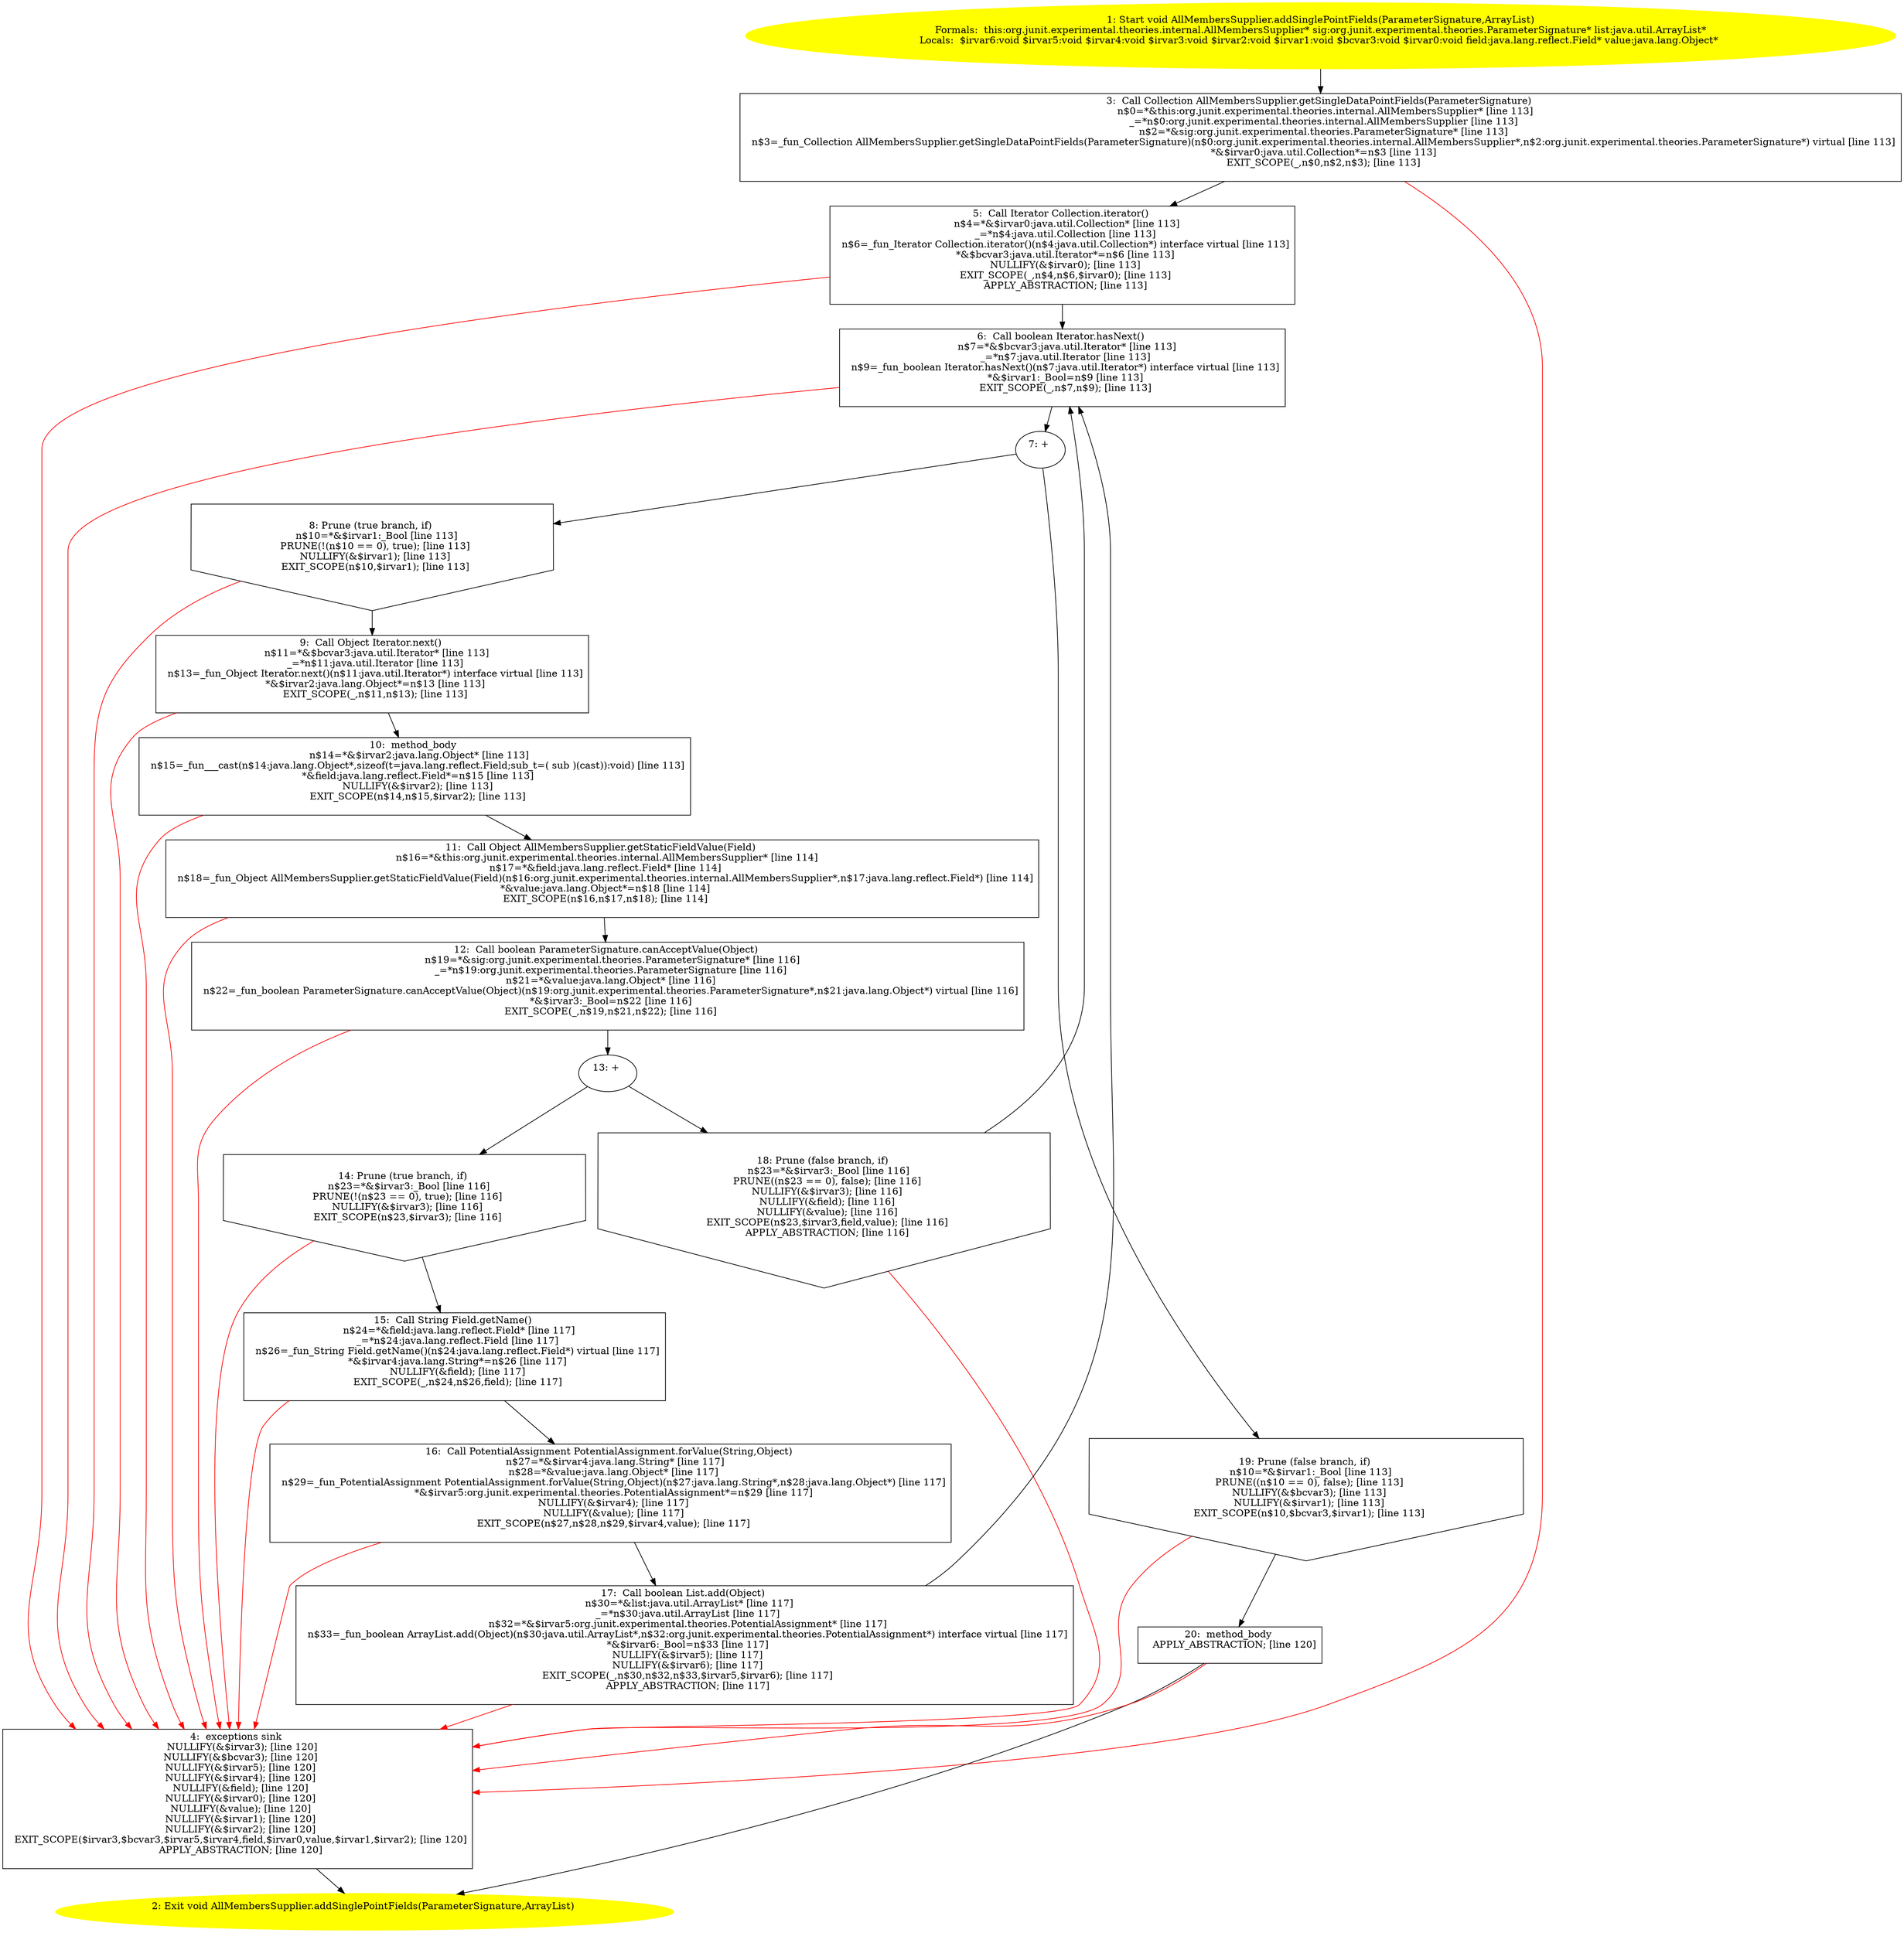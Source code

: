 /* @generated */
digraph cfg {
"org.junit.experimental.theories.internal.AllMembersSupplier.addSinglePointFields(org.junit.experimen.43338fc0d1160f3df9403c824c0962ba_1" [label="1: Start void AllMembersSupplier.addSinglePointFields(ParameterSignature,ArrayList)\nFormals:  this:org.junit.experimental.theories.internal.AllMembersSupplier* sig:org.junit.experimental.theories.ParameterSignature* list:java.util.ArrayList*\nLocals:  $irvar6:void $irvar5:void $irvar4:void $irvar3:void $irvar2:void $irvar1:void $bcvar3:void $irvar0:void field:java.lang.reflect.Field* value:java.lang.Object* \n  " color=yellow style=filled]
	

	 "org.junit.experimental.theories.internal.AllMembersSupplier.addSinglePointFields(org.junit.experimen.43338fc0d1160f3df9403c824c0962ba_1" -> "org.junit.experimental.theories.internal.AllMembersSupplier.addSinglePointFields(org.junit.experimen.43338fc0d1160f3df9403c824c0962ba_3" ;
"org.junit.experimental.theories.internal.AllMembersSupplier.addSinglePointFields(org.junit.experimen.43338fc0d1160f3df9403c824c0962ba_2" [label="2: Exit void AllMembersSupplier.addSinglePointFields(ParameterSignature,ArrayList) \n  " color=yellow style=filled]
	

"org.junit.experimental.theories.internal.AllMembersSupplier.addSinglePointFields(org.junit.experimen.43338fc0d1160f3df9403c824c0962ba_3" [label="3:  Call Collection AllMembersSupplier.getSingleDataPointFields(ParameterSignature) \n   n$0=*&this:org.junit.experimental.theories.internal.AllMembersSupplier* [line 113]\n  _=*n$0:org.junit.experimental.theories.internal.AllMembersSupplier [line 113]\n  n$2=*&sig:org.junit.experimental.theories.ParameterSignature* [line 113]\n  n$3=_fun_Collection AllMembersSupplier.getSingleDataPointFields(ParameterSignature)(n$0:org.junit.experimental.theories.internal.AllMembersSupplier*,n$2:org.junit.experimental.theories.ParameterSignature*) virtual [line 113]\n  *&$irvar0:java.util.Collection*=n$3 [line 113]\n  EXIT_SCOPE(_,n$0,n$2,n$3); [line 113]\n " shape="box"]
	

	 "org.junit.experimental.theories.internal.AllMembersSupplier.addSinglePointFields(org.junit.experimen.43338fc0d1160f3df9403c824c0962ba_3" -> "org.junit.experimental.theories.internal.AllMembersSupplier.addSinglePointFields(org.junit.experimen.43338fc0d1160f3df9403c824c0962ba_5" ;
	 "org.junit.experimental.theories.internal.AllMembersSupplier.addSinglePointFields(org.junit.experimen.43338fc0d1160f3df9403c824c0962ba_3" -> "org.junit.experimental.theories.internal.AllMembersSupplier.addSinglePointFields(org.junit.experimen.43338fc0d1160f3df9403c824c0962ba_4" [color="red" ];
"org.junit.experimental.theories.internal.AllMembersSupplier.addSinglePointFields(org.junit.experimen.43338fc0d1160f3df9403c824c0962ba_4" [label="4:  exceptions sink \n   NULLIFY(&$irvar3); [line 120]\n  NULLIFY(&$bcvar3); [line 120]\n  NULLIFY(&$irvar5); [line 120]\n  NULLIFY(&$irvar4); [line 120]\n  NULLIFY(&field); [line 120]\n  NULLIFY(&$irvar0); [line 120]\n  NULLIFY(&value); [line 120]\n  NULLIFY(&$irvar1); [line 120]\n  NULLIFY(&$irvar2); [line 120]\n  EXIT_SCOPE($irvar3,$bcvar3,$irvar5,$irvar4,field,$irvar0,value,$irvar1,$irvar2); [line 120]\n  APPLY_ABSTRACTION; [line 120]\n " shape="box"]
	

	 "org.junit.experimental.theories.internal.AllMembersSupplier.addSinglePointFields(org.junit.experimen.43338fc0d1160f3df9403c824c0962ba_4" -> "org.junit.experimental.theories.internal.AllMembersSupplier.addSinglePointFields(org.junit.experimen.43338fc0d1160f3df9403c824c0962ba_2" ;
"org.junit.experimental.theories.internal.AllMembersSupplier.addSinglePointFields(org.junit.experimen.43338fc0d1160f3df9403c824c0962ba_5" [label="5:  Call Iterator Collection.iterator() \n   n$4=*&$irvar0:java.util.Collection* [line 113]\n  _=*n$4:java.util.Collection [line 113]\n  n$6=_fun_Iterator Collection.iterator()(n$4:java.util.Collection*) interface virtual [line 113]\n  *&$bcvar3:java.util.Iterator*=n$6 [line 113]\n  NULLIFY(&$irvar0); [line 113]\n  EXIT_SCOPE(_,n$4,n$6,$irvar0); [line 113]\n  APPLY_ABSTRACTION; [line 113]\n " shape="box"]
	

	 "org.junit.experimental.theories.internal.AllMembersSupplier.addSinglePointFields(org.junit.experimen.43338fc0d1160f3df9403c824c0962ba_5" -> "org.junit.experimental.theories.internal.AllMembersSupplier.addSinglePointFields(org.junit.experimen.43338fc0d1160f3df9403c824c0962ba_6" ;
	 "org.junit.experimental.theories.internal.AllMembersSupplier.addSinglePointFields(org.junit.experimen.43338fc0d1160f3df9403c824c0962ba_5" -> "org.junit.experimental.theories.internal.AllMembersSupplier.addSinglePointFields(org.junit.experimen.43338fc0d1160f3df9403c824c0962ba_4" [color="red" ];
"org.junit.experimental.theories.internal.AllMembersSupplier.addSinglePointFields(org.junit.experimen.43338fc0d1160f3df9403c824c0962ba_6" [label="6:  Call boolean Iterator.hasNext() \n   n$7=*&$bcvar3:java.util.Iterator* [line 113]\n  _=*n$7:java.util.Iterator [line 113]\n  n$9=_fun_boolean Iterator.hasNext()(n$7:java.util.Iterator*) interface virtual [line 113]\n  *&$irvar1:_Bool=n$9 [line 113]\n  EXIT_SCOPE(_,n$7,n$9); [line 113]\n " shape="box"]
	

	 "org.junit.experimental.theories.internal.AllMembersSupplier.addSinglePointFields(org.junit.experimen.43338fc0d1160f3df9403c824c0962ba_6" -> "org.junit.experimental.theories.internal.AllMembersSupplier.addSinglePointFields(org.junit.experimen.43338fc0d1160f3df9403c824c0962ba_7" ;
	 "org.junit.experimental.theories.internal.AllMembersSupplier.addSinglePointFields(org.junit.experimen.43338fc0d1160f3df9403c824c0962ba_6" -> "org.junit.experimental.theories.internal.AllMembersSupplier.addSinglePointFields(org.junit.experimen.43338fc0d1160f3df9403c824c0962ba_4" [color="red" ];
"org.junit.experimental.theories.internal.AllMembersSupplier.addSinglePointFields(org.junit.experimen.43338fc0d1160f3df9403c824c0962ba_7" [label="7: + \n  " ]
	

	 "org.junit.experimental.theories.internal.AllMembersSupplier.addSinglePointFields(org.junit.experimen.43338fc0d1160f3df9403c824c0962ba_7" -> "org.junit.experimental.theories.internal.AllMembersSupplier.addSinglePointFields(org.junit.experimen.43338fc0d1160f3df9403c824c0962ba_8" ;
	 "org.junit.experimental.theories.internal.AllMembersSupplier.addSinglePointFields(org.junit.experimen.43338fc0d1160f3df9403c824c0962ba_7" -> "org.junit.experimental.theories.internal.AllMembersSupplier.addSinglePointFields(org.junit.experimen.43338fc0d1160f3df9403c824c0962ba_19" ;
"org.junit.experimental.theories.internal.AllMembersSupplier.addSinglePointFields(org.junit.experimen.43338fc0d1160f3df9403c824c0962ba_8" [label="8: Prune (true branch, if) \n   n$10=*&$irvar1:_Bool [line 113]\n  PRUNE(!(n$10 == 0), true); [line 113]\n  NULLIFY(&$irvar1); [line 113]\n  EXIT_SCOPE(n$10,$irvar1); [line 113]\n " shape="invhouse"]
	

	 "org.junit.experimental.theories.internal.AllMembersSupplier.addSinglePointFields(org.junit.experimen.43338fc0d1160f3df9403c824c0962ba_8" -> "org.junit.experimental.theories.internal.AllMembersSupplier.addSinglePointFields(org.junit.experimen.43338fc0d1160f3df9403c824c0962ba_9" ;
	 "org.junit.experimental.theories.internal.AllMembersSupplier.addSinglePointFields(org.junit.experimen.43338fc0d1160f3df9403c824c0962ba_8" -> "org.junit.experimental.theories.internal.AllMembersSupplier.addSinglePointFields(org.junit.experimen.43338fc0d1160f3df9403c824c0962ba_4" [color="red" ];
"org.junit.experimental.theories.internal.AllMembersSupplier.addSinglePointFields(org.junit.experimen.43338fc0d1160f3df9403c824c0962ba_9" [label="9:  Call Object Iterator.next() \n   n$11=*&$bcvar3:java.util.Iterator* [line 113]\n  _=*n$11:java.util.Iterator [line 113]\n  n$13=_fun_Object Iterator.next()(n$11:java.util.Iterator*) interface virtual [line 113]\n  *&$irvar2:java.lang.Object*=n$13 [line 113]\n  EXIT_SCOPE(_,n$11,n$13); [line 113]\n " shape="box"]
	

	 "org.junit.experimental.theories.internal.AllMembersSupplier.addSinglePointFields(org.junit.experimen.43338fc0d1160f3df9403c824c0962ba_9" -> "org.junit.experimental.theories.internal.AllMembersSupplier.addSinglePointFields(org.junit.experimen.43338fc0d1160f3df9403c824c0962ba_10" ;
	 "org.junit.experimental.theories.internal.AllMembersSupplier.addSinglePointFields(org.junit.experimen.43338fc0d1160f3df9403c824c0962ba_9" -> "org.junit.experimental.theories.internal.AllMembersSupplier.addSinglePointFields(org.junit.experimen.43338fc0d1160f3df9403c824c0962ba_4" [color="red" ];
"org.junit.experimental.theories.internal.AllMembersSupplier.addSinglePointFields(org.junit.experimen.43338fc0d1160f3df9403c824c0962ba_10" [label="10:  method_body \n   n$14=*&$irvar2:java.lang.Object* [line 113]\n  n$15=_fun___cast(n$14:java.lang.Object*,sizeof(t=java.lang.reflect.Field;sub_t=( sub )(cast)):void) [line 113]\n  *&field:java.lang.reflect.Field*=n$15 [line 113]\n  NULLIFY(&$irvar2); [line 113]\n  EXIT_SCOPE(n$14,n$15,$irvar2); [line 113]\n " shape="box"]
	

	 "org.junit.experimental.theories.internal.AllMembersSupplier.addSinglePointFields(org.junit.experimen.43338fc0d1160f3df9403c824c0962ba_10" -> "org.junit.experimental.theories.internal.AllMembersSupplier.addSinglePointFields(org.junit.experimen.43338fc0d1160f3df9403c824c0962ba_11" ;
	 "org.junit.experimental.theories.internal.AllMembersSupplier.addSinglePointFields(org.junit.experimen.43338fc0d1160f3df9403c824c0962ba_10" -> "org.junit.experimental.theories.internal.AllMembersSupplier.addSinglePointFields(org.junit.experimen.43338fc0d1160f3df9403c824c0962ba_4" [color="red" ];
"org.junit.experimental.theories.internal.AllMembersSupplier.addSinglePointFields(org.junit.experimen.43338fc0d1160f3df9403c824c0962ba_11" [label="11:  Call Object AllMembersSupplier.getStaticFieldValue(Field) \n   n$16=*&this:org.junit.experimental.theories.internal.AllMembersSupplier* [line 114]\n  n$17=*&field:java.lang.reflect.Field* [line 114]\n  n$18=_fun_Object AllMembersSupplier.getStaticFieldValue(Field)(n$16:org.junit.experimental.theories.internal.AllMembersSupplier*,n$17:java.lang.reflect.Field*) [line 114]\n  *&value:java.lang.Object*=n$18 [line 114]\n  EXIT_SCOPE(n$16,n$17,n$18); [line 114]\n " shape="box"]
	

	 "org.junit.experimental.theories.internal.AllMembersSupplier.addSinglePointFields(org.junit.experimen.43338fc0d1160f3df9403c824c0962ba_11" -> "org.junit.experimental.theories.internal.AllMembersSupplier.addSinglePointFields(org.junit.experimen.43338fc0d1160f3df9403c824c0962ba_12" ;
	 "org.junit.experimental.theories.internal.AllMembersSupplier.addSinglePointFields(org.junit.experimen.43338fc0d1160f3df9403c824c0962ba_11" -> "org.junit.experimental.theories.internal.AllMembersSupplier.addSinglePointFields(org.junit.experimen.43338fc0d1160f3df9403c824c0962ba_4" [color="red" ];
"org.junit.experimental.theories.internal.AllMembersSupplier.addSinglePointFields(org.junit.experimen.43338fc0d1160f3df9403c824c0962ba_12" [label="12:  Call boolean ParameterSignature.canAcceptValue(Object) \n   n$19=*&sig:org.junit.experimental.theories.ParameterSignature* [line 116]\n  _=*n$19:org.junit.experimental.theories.ParameterSignature [line 116]\n  n$21=*&value:java.lang.Object* [line 116]\n  n$22=_fun_boolean ParameterSignature.canAcceptValue(Object)(n$19:org.junit.experimental.theories.ParameterSignature*,n$21:java.lang.Object*) virtual [line 116]\n  *&$irvar3:_Bool=n$22 [line 116]\n  EXIT_SCOPE(_,n$19,n$21,n$22); [line 116]\n " shape="box"]
	

	 "org.junit.experimental.theories.internal.AllMembersSupplier.addSinglePointFields(org.junit.experimen.43338fc0d1160f3df9403c824c0962ba_12" -> "org.junit.experimental.theories.internal.AllMembersSupplier.addSinglePointFields(org.junit.experimen.43338fc0d1160f3df9403c824c0962ba_13" ;
	 "org.junit.experimental.theories.internal.AllMembersSupplier.addSinglePointFields(org.junit.experimen.43338fc0d1160f3df9403c824c0962ba_12" -> "org.junit.experimental.theories.internal.AllMembersSupplier.addSinglePointFields(org.junit.experimen.43338fc0d1160f3df9403c824c0962ba_4" [color="red" ];
"org.junit.experimental.theories.internal.AllMembersSupplier.addSinglePointFields(org.junit.experimen.43338fc0d1160f3df9403c824c0962ba_13" [label="13: + \n  " ]
	

	 "org.junit.experimental.theories.internal.AllMembersSupplier.addSinglePointFields(org.junit.experimen.43338fc0d1160f3df9403c824c0962ba_13" -> "org.junit.experimental.theories.internal.AllMembersSupplier.addSinglePointFields(org.junit.experimen.43338fc0d1160f3df9403c824c0962ba_14" ;
	 "org.junit.experimental.theories.internal.AllMembersSupplier.addSinglePointFields(org.junit.experimen.43338fc0d1160f3df9403c824c0962ba_13" -> "org.junit.experimental.theories.internal.AllMembersSupplier.addSinglePointFields(org.junit.experimen.43338fc0d1160f3df9403c824c0962ba_18" ;
"org.junit.experimental.theories.internal.AllMembersSupplier.addSinglePointFields(org.junit.experimen.43338fc0d1160f3df9403c824c0962ba_14" [label="14: Prune (true branch, if) \n   n$23=*&$irvar3:_Bool [line 116]\n  PRUNE(!(n$23 == 0), true); [line 116]\n  NULLIFY(&$irvar3); [line 116]\n  EXIT_SCOPE(n$23,$irvar3); [line 116]\n " shape="invhouse"]
	

	 "org.junit.experimental.theories.internal.AllMembersSupplier.addSinglePointFields(org.junit.experimen.43338fc0d1160f3df9403c824c0962ba_14" -> "org.junit.experimental.theories.internal.AllMembersSupplier.addSinglePointFields(org.junit.experimen.43338fc0d1160f3df9403c824c0962ba_15" ;
	 "org.junit.experimental.theories.internal.AllMembersSupplier.addSinglePointFields(org.junit.experimen.43338fc0d1160f3df9403c824c0962ba_14" -> "org.junit.experimental.theories.internal.AllMembersSupplier.addSinglePointFields(org.junit.experimen.43338fc0d1160f3df9403c824c0962ba_4" [color="red" ];
"org.junit.experimental.theories.internal.AllMembersSupplier.addSinglePointFields(org.junit.experimen.43338fc0d1160f3df9403c824c0962ba_15" [label="15:  Call String Field.getName() \n   n$24=*&field:java.lang.reflect.Field* [line 117]\n  _=*n$24:java.lang.reflect.Field [line 117]\n  n$26=_fun_String Field.getName()(n$24:java.lang.reflect.Field*) virtual [line 117]\n  *&$irvar4:java.lang.String*=n$26 [line 117]\n  NULLIFY(&field); [line 117]\n  EXIT_SCOPE(_,n$24,n$26,field); [line 117]\n " shape="box"]
	

	 "org.junit.experimental.theories.internal.AllMembersSupplier.addSinglePointFields(org.junit.experimen.43338fc0d1160f3df9403c824c0962ba_15" -> "org.junit.experimental.theories.internal.AllMembersSupplier.addSinglePointFields(org.junit.experimen.43338fc0d1160f3df9403c824c0962ba_16" ;
	 "org.junit.experimental.theories.internal.AllMembersSupplier.addSinglePointFields(org.junit.experimen.43338fc0d1160f3df9403c824c0962ba_15" -> "org.junit.experimental.theories.internal.AllMembersSupplier.addSinglePointFields(org.junit.experimen.43338fc0d1160f3df9403c824c0962ba_4" [color="red" ];
"org.junit.experimental.theories.internal.AllMembersSupplier.addSinglePointFields(org.junit.experimen.43338fc0d1160f3df9403c824c0962ba_16" [label="16:  Call PotentialAssignment PotentialAssignment.forValue(String,Object) \n   n$27=*&$irvar4:java.lang.String* [line 117]\n  n$28=*&value:java.lang.Object* [line 117]\n  n$29=_fun_PotentialAssignment PotentialAssignment.forValue(String,Object)(n$27:java.lang.String*,n$28:java.lang.Object*) [line 117]\n  *&$irvar5:org.junit.experimental.theories.PotentialAssignment*=n$29 [line 117]\n  NULLIFY(&$irvar4); [line 117]\n  NULLIFY(&value); [line 117]\n  EXIT_SCOPE(n$27,n$28,n$29,$irvar4,value); [line 117]\n " shape="box"]
	

	 "org.junit.experimental.theories.internal.AllMembersSupplier.addSinglePointFields(org.junit.experimen.43338fc0d1160f3df9403c824c0962ba_16" -> "org.junit.experimental.theories.internal.AllMembersSupplier.addSinglePointFields(org.junit.experimen.43338fc0d1160f3df9403c824c0962ba_17" ;
	 "org.junit.experimental.theories.internal.AllMembersSupplier.addSinglePointFields(org.junit.experimen.43338fc0d1160f3df9403c824c0962ba_16" -> "org.junit.experimental.theories.internal.AllMembersSupplier.addSinglePointFields(org.junit.experimen.43338fc0d1160f3df9403c824c0962ba_4" [color="red" ];
"org.junit.experimental.theories.internal.AllMembersSupplier.addSinglePointFields(org.junit.experimen.43338fc0d1160f3df9403c824c0962ba_17" [label="17:  Call boolean List.add(Object) \n   n$30=*&list:java.util.ArrayList* [line 117]\n  _=*n$30:java.util.ArrayList [line 117]\n  n$32=*&$irvar5:org.junit.experimental.theories.PotentialAssignment* [line 117]\n  n$33=_fun_boolean ArrayList.add(Object)(n$30:java.util.ArrayList*,n$32:org.junit.experimental.theories.PotentialAssignment*) interface virtual [line 117]\n  *&$irvar6:_Bool=n$33 [line 117]\n  NULLIFY(&$irvar5); [line 117]\n  NULLIFY(&$irvar6); [line 117]\n  EXIT_SCOPE(_,n$30,n$32,n$33,$irvar5,$irvar6); [line 117]\n  APPLY_ABSTRACTION; [line 117]\n " shape="box"]
	

	 "org.junit.experimental.theories.internal.AllMembersSupplier.addSinglePointFields(org.junit.experimen.43338fc0d1160f3df9403c824c0962ba_17" -> "org.junit.experimental.theories.internal.AllMembersSupplier.addSinglePointFields(org.junit.experimen.43338fc0d1160f3df9403c824c0962ba_6" ;
	 "org.junit.experimental.theories.internal.AllMembersSupplier.addSinglePointFields(org.junit.experimen.43338fc0d1160f3df9403c824c0962ba_17" -> "org.junit.experimental.theories.internal.AllMembersSupplier.addSinglePointFields(org.junit.experimen.43338fc0d1160f3df9403c824c0962ba_4" [color="red" ];
"org.junit.experimental.theories.internal.AllMembersSupplier.addSinglePointFields(org.junit.experimen.43338fc0d1160f3df9403c824c0962ba_18" [label="18: Prune (false branch, if) \n   n$23=*&$irvar3:_Bool [line 116]\n  PRUNE((n$23 == 0), false); [line 116]\n  NULLIFY(&$irvar3); [line 116]\n  NULLIFY(&field); [line 116]\n  NULLIFY(&value); [line 116]\n  EXIT_SCOPE(n$23,$irvar3,field,value); [line 116]\n  APPLY_ABSTRACTION; [line 116]\n " shape="invhouse"]
	

	 "org.junit.experimental.theories.internal.AllMembersSupplier.addSinglePointFields(org.junit.experimen.43338fc0d1160f3df9403c824c0962ba_18" -> "org.junit.experimental.theories.internal.AllMembersSupplier.addSinglePointFields(org.junit.experimen.43338fc0d1160f3df9403c824c0962ba_6" ;
	 "org.junit.experimental.theories.internal.AllMembersSupplier.addSinglePointFields(org.junit.experimen.43338fc0d1160f3df9403c824c0962ba_18" -> "org.junit.experimental.theories.internal.AllMembersSupplier.addSinglePointFields(org.junit.experimen.43338fc0d1160f3df9403c824c0962ba_4" [color="red" ];
"org.junit.experimental.theories.internal.AllMembersSupplier.addSinglePointFields(org.junit.experimen.43338fc0d1160f3df9403c824c0962ba_19" [label="19: Prune (false branch, if) \n   n$10=*&$irvar1:_Bool [line 113]\n  PRUNE((n$10 == 0), false); [line 113]\n  NULLIFY(&$bcvar3); [line 113]\n  NULLIFY(&$irvar1); [line 113]\n  EXIT_SCOPE(n$10,$bcvar3,$irvar1); [line 113]\n " shape="invhouse"]
	

	 "org.junit.experimental.theories.internal.AllMembersSupplier.addSinglePointFields(org.junit.experimen.43338fc0d1160f3df9403c824c0962ba_19" -> "org.junit.experimental.theories.internal.AllMembersSupplier.addSinglePointFields(org.junit.experimen.43338fc0d1160f3df9403c824c0962ba_20" ;
	 "org.junit.experimental.theories.internal.AllMembersSupplier.addSinglePointFields(org.junit.experimen.43338fc0d1160f3df9403c824c0962ba_19" -> "org.junit.experimental.theories.internal.AllMembersSupplier.addSinglePointFields(org.junit.experimen.43338fc0d1160f3df9403c824c0962ba_4" [color="red" ];
"org.junit.experimental.theories.internal.AllMembersSupplier.addSinglePointFields(org.junit.experimen.43338fc0d1160f3df9403c824c0962ba_20" [label="20:  method_body \n   APPLY_ABSTRACTION; [line 120]\n " shape="box"]
	

	 "org.junit.experimental.theories.internal.AllMembersSupplier.addSinglePointFields(org.junit.experimen.43338fc0d1160f3df9403c824c0962ba_20" -> "org.junit.experimental.theories.internal.AllMembersSupplier.addSinglePointFields(org.junit.experimen.43338fc0d1160f3df9403c824c0962ba_2" ;
	 "org.junit.experimental.theories.internal.AllMembersSupplier.addSinglePointFields(org.junit.experimen.43338fc0d1160f3df9403c824c0962ba_20" -> "org.junit.experimental.theories.internal.AllMembersSupplier.addSinglePointFields(org.junit.experimen.43338fc0d1160f3df9403c824c0962ba_4" [color="red" ];
}
